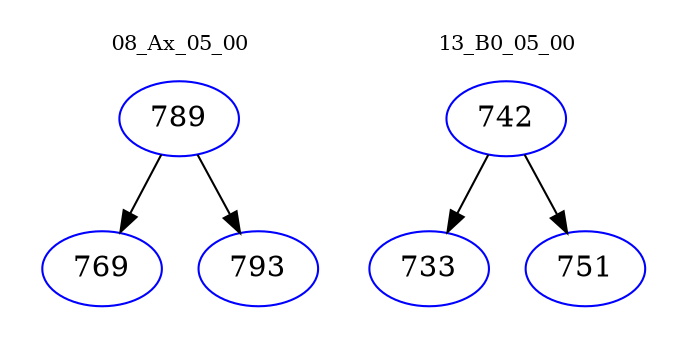 digraph{
subgraph cluster_0 {
color = white
label = "08_Ax_05_00";
fontsize=10;
T0_789 [label="789", color="blue"]
T0_789 -> T0_769 [color="black"]
T0_769 [label="769", color="blue"]
T0_789 -> T0_793 [color="black"]
T0_793 [label="793", color="blue"]
}
subgraph cluster_1 {
color = white
label = "13_B0_05_00";
fontsize=10;
T1_742 [label="742", color="blue"]
T1_742 -> T1_733 [color="black"]
T1_733 [label="733", color="blue"]
T1_742 -> T1_751 [color="black"]
T1_751 [label="751", color="blue"]
}
}
